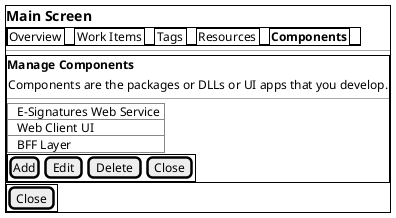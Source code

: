 @startsalt

    {+
        == Main Screen
        {+
            {/ Overview | Work Items | Tags | Resources | <b>Components }
        }
        ---
        {+
            <b>Manage Components
            {
                Components are the packages or DLLs or UI apps that you develop.
            }
            ---
            {T#
                +E-Signatures Web Service
                +Web Client UI
                +BFF Layer
            }
            {+
                [Add] | [Edit] | [Delete] | [Close]
            }
        }

        {+
            [Close]
        }
    }
@endsalt